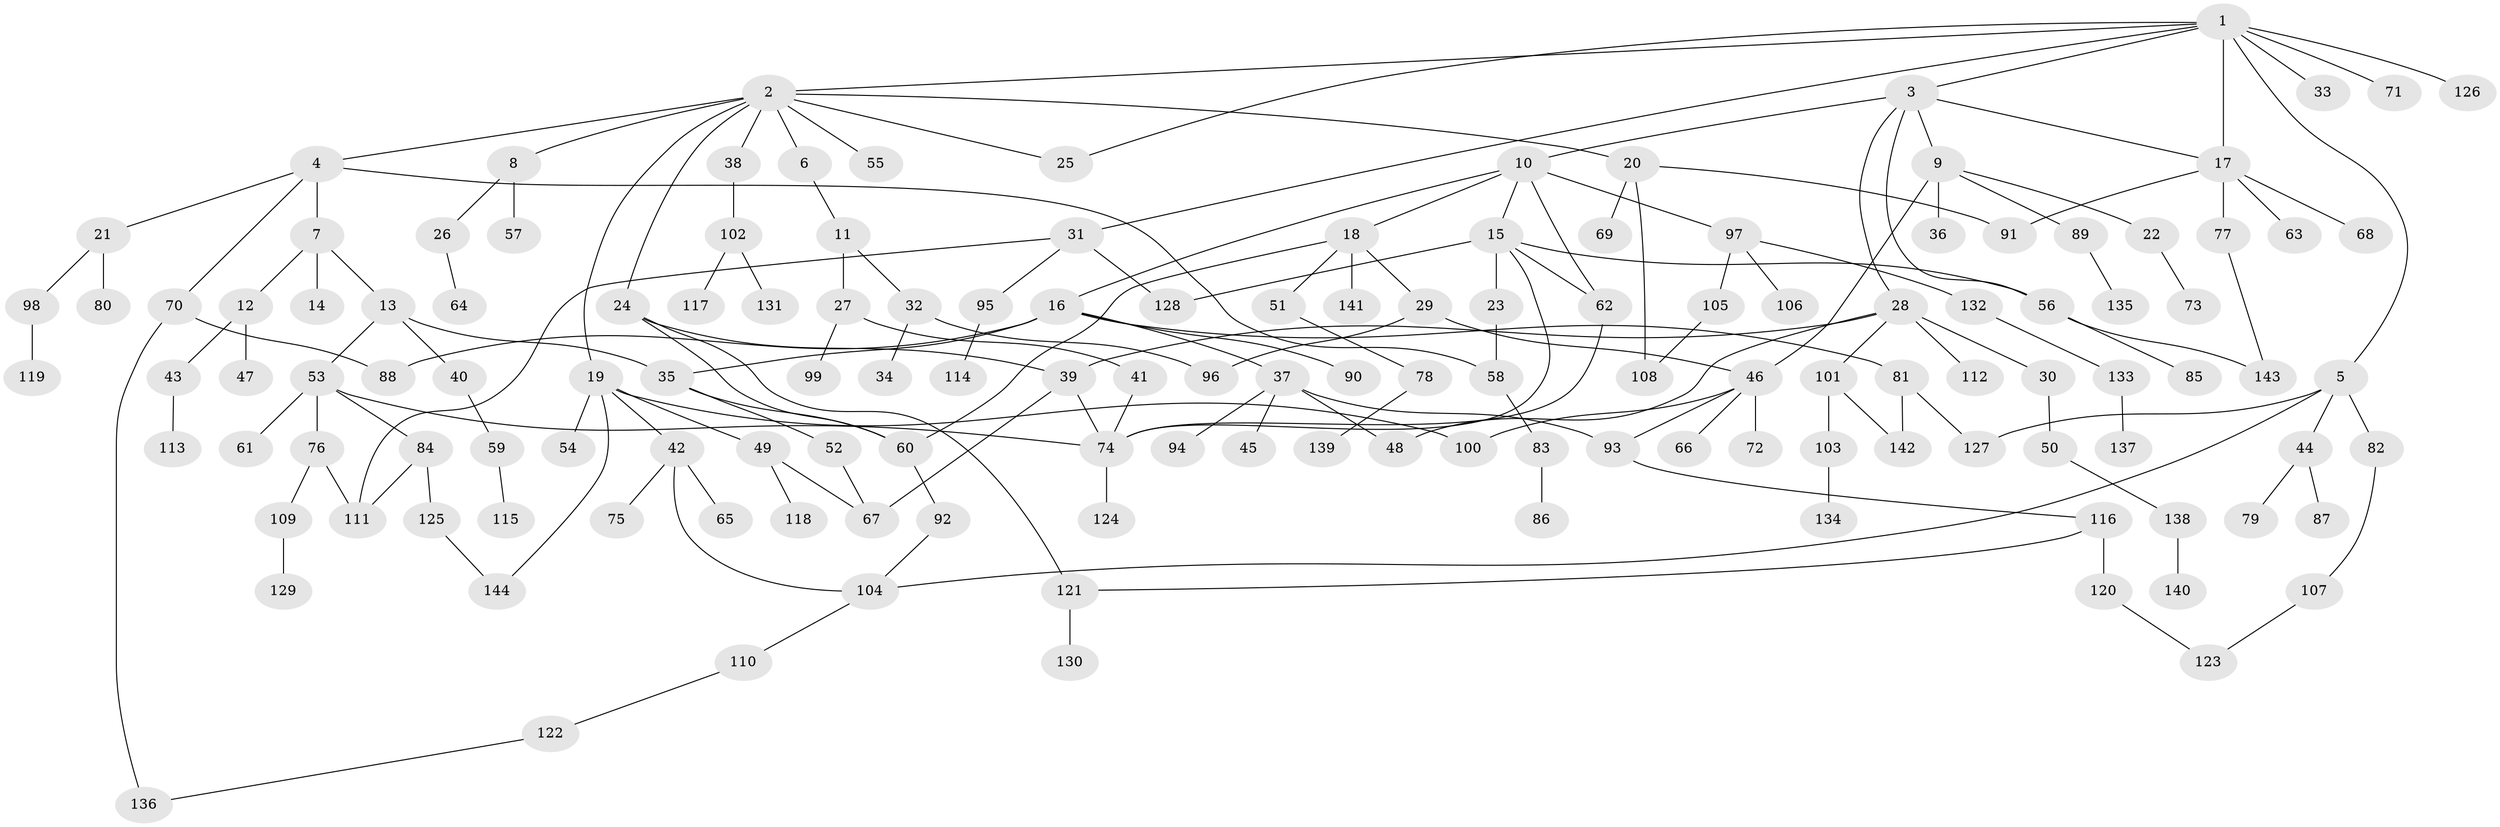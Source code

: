 // coarse degree distribution, {9: 0.013888888888888888, 10: 0.013888888888888888, 6: 0.027777777777777776, 5: 0.09722222222222222, 2: 0.19444444444444445, 4: 0.041666666666666664, 11: 0.013888888888888888, 14: 0.013888888888888888, 7: 0.027777777777777776, 1: 0.4444444444444444, 3: 0.09722222222222222, 8: 0.013888888888888888}
// Generated by graph-tools (version 1.1) at 2025/16/03/04/25 18:16:50]
// undirected, 144 vertices, 178 edges
graph export_dot {
graph [start="1"]
  node [color=gray90,style=filled];
  1;
  2;
  3;
  4;
  5;
  6;
  7;
  8;
  9;
  10;
  11;
  12;
  13;
  14;
  15;
  16;
  17;
  18;
  19;
  20;
  21;
  22;
  23;
  24;
  25;
  26;
  27;
  28;
  29;
  30;
  31;
  32;
  33;
  34;
  35;
  36;
  37;
  38;
  39;
  40;
  41;
  42;
  43;
  44;
  45;
  46;
  47;
  48;
  49;
  50;
  51;
  52;
  53;
  54;
  55;
  56;
  57;
  58;
  59;
  60;
  61;
  62;
  63;
  64;
  65;
  66;
  67;
  68;
  69;
  70;
  71;
  72;
  73;
  74;
  75;
  76;
  77;
  78;
  79;
  80;
  81;
  82;
  83;
  84;
  85;
  86;
  87;
  88;
  89;
  90;
  91;
  92;
  93;
  94;
  95;
  96;
  97;
  98;
  99;
  100;
  101;
  102;
  103;
  104;
  105;
  106;
  107;
  108;
  109;
  110;
  111;
  112;
  113;
  114;
  115;
  116;
  117;
  118;
  119;
  120;
  121;
  122;
  123;
  124;
  125;
  126;
  127;
  128;
  129;
  130;
  131;
  132;
  133;
  134;
  135;
  136;
  137;
  138;
  139;
  140;
  141;
  142;
  143;
  144;
  1 -- 2;
  1 -- 3;
  1 -- 5;
  1 -- 31;
  1 -- 33;
  1 -- 71;
  1 -- 126;
  1 -- 25;
  1 -- 17;
  2 -- 4;
  2 -- 6;
  2 -- 8;
  2 -- 19;
  2 -- 20;
  2 -- 24;
  2 -- 25;
  2 -- 38;
  2 -- 55;
  3 -- 9;
  3 -- 10;
  3 -- 17;
  3 -- 28;
  3 -- 56;
  4 -- 7;
  4 -- 21;
  4 -- 70;
  4 -- 58;
  5 -- 44;
  5 -- 82;
  5 -- 127;
  5 -- 104;
  6 -- 11;
  7 -- 12;
  7 -- 13;
  7 -- 14;
  8 -- 26;
  8 -- 57;
  9 -- 22;
  9 -- 36;
  9 -- 46;
  9 -- 89;
  10 -- 15;
  10 -- 16;
  10 -- 18;
  10 -- 62;
  10 -- 97;
  11 -- 27;
  11 -- 32;
  12 -- 43;
  12 -- 47;
  13 -- 35;
  13 -- 40;
  13 -- 53;
  15 -- 23;
  15 -- 56;
  15 -- 62;
  15 -- 128;
  15 -- 74;
  16 -- 37;
  16 -- 81;
  16 -- 90;
  16 -- 35;
  16 -- 88;
  17 -- 63;
  17 -- 68;
  17 -- 77;
  17 -- 91;
  18 -- 29;
  18 -- 51;
  18 -- 141;
  18 -- 60;
  19 -- 42;
  19 -- 49;
  19 -- 54;
  19 -- 100;
  19 -- 144;
  20 -- 69;
  20 -- 108;
  20 -- 91;
  21 -- 80;
  21 -- 98;
  22 -- 73;
  23 -- 58;
  24 -- 39;
  24 -- 121;
  24 -- 60;
  26 -- 64;
  27 -- 41;
  27 -- 99;
  28 -- 30;
  28 -- 101;
  28 -- 112;
  28 -- 48;
  28 -- 39;
  29 -- 96;
  29 -- 46;
  30 -- 50;
  31 -- 95;
  31 -- 128;
  31 -- 111;
  32 -- 34;
  32 -- 96;
  35 -- 52;
  35 -- 60;
  37 -- 45;
  37 -- 48;
  37 -- 93;
  37 -- 94;
  38 -- 102;
  39 -- 67;
  39 -- 74;
  40 -- 59;
  41 -- 74;
  42 -- 65;
  42 -- 75;
  42 -- 104;
  43 -- 113;
  44 -- 79;
  44 -- 87;
  46 -- 66;
  46 -- 72;
  46 -- 100;
  46 -- 93;
  49 -- 118;
  49 -- 67;
  50 -- 138;
  51 -- 78;
  52 -- 67;
  53 -- 61;
  53 -- 76;
  53 -- 84;
  53 -- 74;
  56 -- 85;
  56 -- 143;
  58 -- 83;
  59 -- 115;
  60 -- 92;
  62 -- 74;
  70 -- 88;
  70 -- 136;
  74 -- 124;
  76 -- 109;
  76 -- 111;
  77 -- 143;
  78 -- 139;
  81 -- 127;
  81 -- 142;
  82 -- 107;
  83 -- 86;
  84 -- 111;
  84 -- 125;
  89 -- 135;
  92 -- 104;
  93 -- 116;
  95 -- 114;
  97 -- 105;
  97 -- 106;
  97 -- 132;
  98 -- 119;
  101 -- 103;
  101 -- 142;
  102 -- 117;
  102 -- 131;
  103 -- 134;
  104 -- 110;
  105 -- 108;
  107 -- 123;
  109 -- 129;
  110 -- 122;
  116 -- 120;
  116 -- 121;
  120 -- 123;
  121 -- 130;
  122 -- 136;
  125 -- 144;
  132 -- 133;
  133 -- 137;
  138 -- 140;
}
